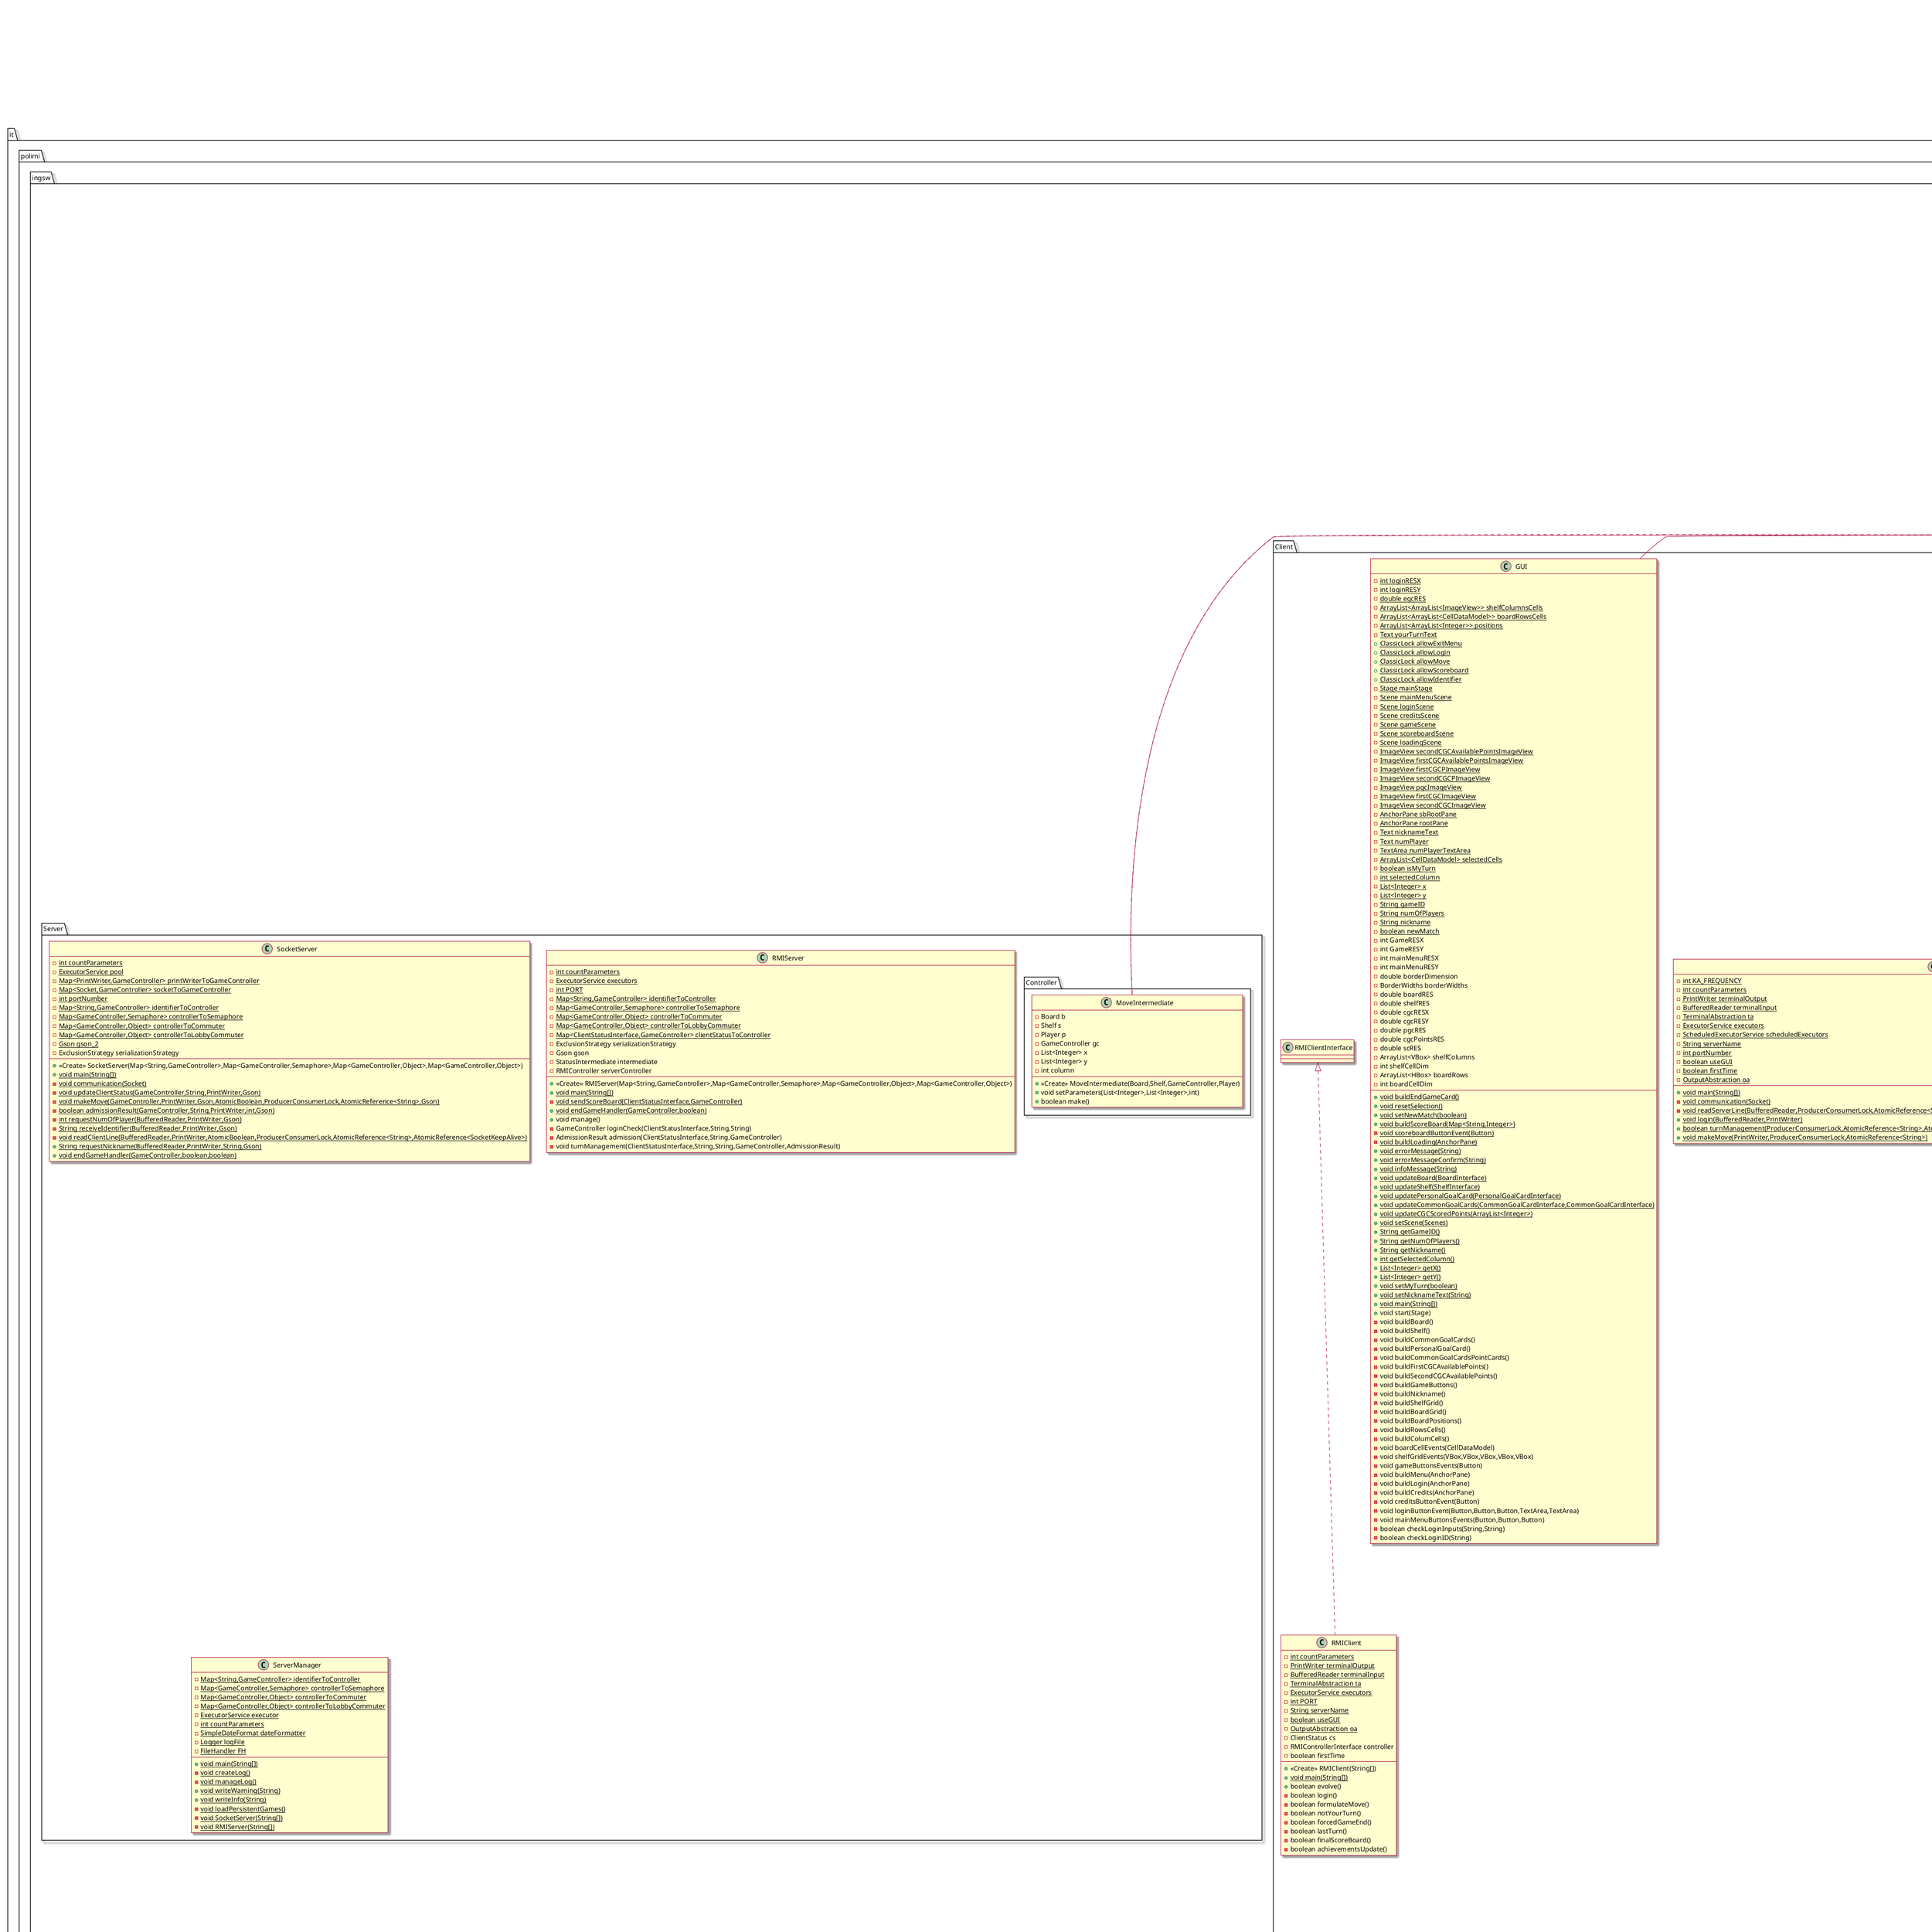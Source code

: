 @startuml

' generated via PlantUML Web Server: http://www.plantuml.com/plantuml/

' "yellow" theme
skin rose

class it.polimi.ingsw.Client.ClientModel.ClientBoard {
- ClientBoardSpace[][] spaces
+ boolean isSpaceUsable(int,int)
+ int getCardOrdinalFromSpace(int,int)
+ String getCardImageFromSpace(int,int)
}
class it.polimi.ingsw.Client.ClientModel.ClientCommonGoalCard {
- int type
- String description
- Stack<ClientScoreCard> increments
+ <<Create>> ClientCommonGoalCard(int,String)
+ int getType()
+ String getDescription()
+ Stack<ScoreCardInterface> getIncrements()
}
interface it.polimi.ingsw.Common.ShelfInterface {
+ {static} int SHELF_DIM_X
+ {static} int SHELF_DIM_Y
+ int getCardOrdinal(int,int)
+ String getCardImage(int,int)
+ boolean isFull()
}
interface it.polimi.ingsw.Common.ScoreBoardInterface {
+ Map<String,Integer> getScoreBoard()
}
interface it.polimi.ingsw.Common.RMIControllerInterface {
+ boolean identifierExists(String)
+ boolean nicknameExists(String,String)
+ boolean createGame(String,ClientStatusInterface)
+ boolean acceptPlayer(String,String,int)
+ boolean reEnterGame(String,String)
}
interface it.polimi.ingsw.Common.ClientStatusInterface {
+ Status getStatus()
+ boolean setStatus(Status)
+ String getIdentifier()
+ void setIdentifier(String)
+ String getNickname()
+ void setNickname(String)
+ void setGameParameters(BoardInterface,ShelfInterface,MoveIntermediateInterface)
+ BoardInterface getBoard()
+ ShelfInterface getShelf()
+ PersonalGoalCardInterface getPersonalGoalCard()
+ List<CommonGoalCardInterface> getCommonGoalCard()
+ void setCards(PersonalGoalCardInterface,List<CommonGoalCardInterface>)
+ MoveIntermediateInterface getMoveIntermediate()
+ String getCurrentPlayer()
+ void setCurrentPlayer(String)
+ ScoreBoardInterface getScoreBoard()
+ void setScoreBoard(ScoreBoardInterface)
+ Map<ScoreCardInterface,CommonGoalCardInterface> getLastTurnScores()
+ void setLastTurnScores(Map<ScoreCardInterface,CommonGoalCardInterface>)
+ Stack<ScoreCardInterface> getScoreCards()
+ void setScoreCards(Stack<ScoreCardInterface>)
+ void lifeline()
}
class it.polimi.ingsw.Client.ClientModel.ClientStatus {
- RMIClientInterface client
- Status status
- String identifier
- String nickname
- BoardInterface board
- ShelfInterface shelf
- PersonalGoalCardInterface pgCard
- List<CommonGoalCardInterface> cgCard
- MoveIntermediateInterface mi
- String currentPlayer
- ScoreBoardInterface sci
- Map<ScoreCardInterface,CommonGoalCardInterface> lts
- Stack<ScoreCardInterface> sc
+ <<Create>> ClientStatus(RMIClientInterface)
+ Status getStatus()
+ boolean setStatus(Status)
+ String getIdentifier()
+ void setIdentifier(String)
+ String getNickname()
+ void setNickname(String)
+ void setGameParameters(BoardInterface,ShelfInterface,MoveIntermediateInterface)
+ BoardInterface getBoard()
+ ShelfInterface getShelf()
+ PersonalGoalCardInterface getPersonalGoalCard()
+ List<CommonGoalCardInterface> getCommonGoalCard()
+ void setCards(PersonalGoalCardInterface,List<CommonGoalCardInterface>)
+ MoveIntermediateInterface getMoveIntermediate()
+ String getCurrentPlayer()
+ void setCurrentPlayer(String)
+ ScoreBoardInterface getScoreBoard()
+ void setScoreBoard(ScoreBoardInterface)
+ Map<ScoreCardInterface,CommonGoalCardInterface> getLastTurnScores()
+ void setLastTurnScores(Map<ScoreCardInterface,CommonGoalCardInterface>)
+ Stack<ScoreCardInterface> getScoreCards()
+ void setScoreCards(Stack<ScoreCardInterface>)
+ void lifeline()
}
class it.polimi.ingsw.Server.SocketServer {
- {static} int countParameters
- {static} ExecutorService pool
- {static} Map<PrintWriter,GameController> printWriterToGameController
- {static} Map<Socket,GameController> socketToGameController
- {static} int portNumber
- {static} Map<String,GameController> identifierToController
- {static} Map<GameController,Semaphore> controllerToSemaphore
- {static} Map<GameController,Object> controllerToCommuter
- {static} Map<GameController,Object> controllerToLobbyCommuter
- {static} Gson gson_2
- ExclusionStrategy serializationStrategy
+ <<Create>> SocketServer(Map<String,GameController>,Map<GameController,Semaphore>,Map<GameController,Object>,Map<GameController,Object>)
+ {static} void main(String[])
- {static} void communication(Socket)
- {static} void updateClientStatus(GameController,String,PrintWriter,Gson)
- {static} void makeMove(GameController,PrintWriter,Gson,AtomicBoolean,ProducerConsumerLock,AtomicReference<String>,Gson)
- {static} boolean admissionResult(GameController,String,PrintWriter,int,Gson)
- {static} int requestNumOfPlayer(BufferedReader,PrintWriter,Gson)
- {static} String receiveIdentifier(BufferedReader,PrintWriter,Gson)
- {static} void readClientLine(BufferedReader,PrintWriter,AtomicBoolean,ProducerConsumerLock,AtomicReference<String>,AtomicReference<SocketKeepAlive>)
+ {static} String requestNickname(BufferedReader,PrintWriter,String,Gson)
+ {static} void endGameHandler(GameController,boolean,boolean)
}
class it.polimi.ingsw.Client.View.MultipleView {
- {static} int completePrintBound
+ {static} void automaticPrint(BoardInterface,ShelfInterface,PersonalGoalCardInterface,PrintWriter)
- {static} void sequentialPrint(BoardInterface,ShelfInterface,PersonalGoalCardInterface,PrintWriter)
- {static} void completePrint(BoardInterface,ShelfInterface,PersonalGoalCardInterface,PrintWriter)
}
class it.polimi.ingsw.Server.RMIServer {
- {static} int countParameters
- {static} ExecutorService executors
- {static} int PORT
- {static} Map<String,GameController> identifierToController
- {static} Map<GameController,Semaphore> controllerToSemaphore
- {static} Map<GameController,Object> controllerToCommuter
- {static} Map<GameController,Object> controllerToLobbyCommuter
- {static} Map<ClientStatusInterface,GameController> clientStatusToController
- ExclusionStrategy serializationStrategy
- Gson gson
- StatusIntermediate intermediate
- RMIController serverController
+ <<Create>> RMIServer(Map<String,GameController>,Map<GameController,Semaphore>,Map<GameController,Object>,Map<GameController,Object>)
+ {static} void main(String[])
- {static} void sendScoreBoard(ClientStatusInterface,GameController)
+ {static} void endGameHandler(GameController,boolean)
+ void manage()
- GameController loginCheck(ClientStatusInterface,String,String)
- AdmissionResult admission(ClientStatusInterface,String,GameController)
- void turnManagement(ClientStatusInterface,String,String,GameController,AdmissionResult)
}
interface it.polimi.ingsw.Common.ObjectCardInterface {
+ {static} int getOrdinal(char)
+ {static} char getChar(int)
+ {static} String getColoredSequence(int)
}
class it.polimi.ingsw.Client.ClientModel.ClientMove {
- int column
- List<Integer> x
- List<Integer> y
+ <<Create>> ClientMove(int,List<Integer>,List<Integer>)
}
class it.polimi.ingsw.Client.SocketClient {
- {static} int KA_FREQUENCY
- {static} int countParameters
- {static} PrintWriter terminalOutput
- {static} BufferedReader terminalInput
- {static} TerminalAbstraction ta
- {static} ExecutorService executors
- {static} ScheduledExecutorService scheduledExecutors
- {static} String serverName
- {static} int portNumber
- {static} boolean useGUI
- {static} boolean firstTime
- {static} OutputAbstraction oa
+ {static} void main(String[])
- {static} void communication(Socket)
- {static} void readServerLine(BufferedReader,ProducerConsumerLock,AtomicReference<String>)
+ {static} void login(BufferedReader,PrintWriter)
+ {static} boolean turnManagement(ProducerConsumerLock,AtomicReference<String>,AtomicReference<String>,ClientCommonGoalCard,ClientCommonGoalCard,boolean,AtomicInteger)
+ {static} void makeMove(PrintWriter,ProducerConsumerLock,AtomicReference<String>)
}
enum it.polimi.ingsw.Client.ClientModel.ClientObjectCardType {
+  CATS
+  BOOKS
+  GAMES
+  FRAMES
+  TROPHIES
+  PLANTS
}
class it.polimi.ingsw.Client.GUI {
- {static} int loginRESX
- {static} int loginRESY
- {static} double egcRES
- {static} ArrayList<ArrayList<ImageView>> shelfColumnsCells
- {static} ArrayList<ArrayList<CellDataModel>> boardRowsCells
- {static} ArrayList<ArrayList<Integer>> positions
- {static} Text yourTurnText
+ {static} ClassicLock allowExitMenu
+ {static} ClassicLock allowLogin
+ {static} ClassicLock allowMove
+ {static} ClassicLock allowScoreboard
+ {static} ClassicLock allowIdentifier
- {static} Stage mainStage
- {static} Scene mainMenuScene
- {static} Scene loginScene
- {static} Scene creditsScene
- {static} Scene gameScene
- {static} Scene scoreboardScene
- {static} Scene loadingScene
- {static} ImageView secondCGCAvailablePointsImageView
- {static} ImageView firstCGCAvailablePointsImageView
- {static} ImageView firstCGCPImageView
- {static} ImageView secondCGCPImageView
- {static} ImageView pgcImageView
- {static} ImageView firstCGCImageView
- {static} ImageView secondCGCImageView
- {static} AnchorPane sbRootPane
- {static} AnchorPane rootPane
- {static} Text nicknameText
- {static} Text numPlayer
- {static} TextArea numPlayerTextArea
- {static} ArrayList<CellDataModel> selectedCells
- {static} boolean isMyTurn
- {static} int selectedColumn
- {static} List<Integer> x
- {static} List<Integer> y
- {static} String gameID
- {static} String numOfPlayers
- {static} String nickname
- {static} boolean newMatch
- int GameRESX
- int GameRESY
- int mainMenuRESX
- int mainMenuRESY
- double borderDimension
- BorderWidths borderWidths
- double boardRES
- double shelfRES
- double cgcRESX
- double cgcRESY
- double pgcRES
- double cgcPointsRES
- double scRES
- ArrayList<VBox> shelfColumns
- int shelfCellDim
- ArrayList<HBox> boardRows
- int boardCellDim
+ {static} void buildEndGameCard()
+ {static} void resetSelection()
+ {static} void setNewMatch(boolean)
+ {static} void buildScoreBoard(Map<String,Integer>)
- {static} void scoreboardButtonEvent(Button)
- {static} void buildLoading(AnchorPane)
+ {static} void errorMessage(String)
+ {static} void errorMessageConfirm(String)
+ {static} void infoMessage(String)
+ {static} void updateBoard(BoardInterface)
+ {static} void updateShelf(ShelfInterface)
+ {static} void updatePersonalGoalCard(PersonalGoalCardInterface)
+ {static} void updateCommonGoalCards(CommonGoalCardInterface,CommonGoalCardInterface)
+ {static} void updateCGCScoredPoints(ArrayList<Integer>)
+ {static} void setScene(Scenes)
+ {static} String getGameID()
+ {static} String getNumOfPlayers()
+ {static} String getNickname()
+ {static} int getSelectedColumn()
+ {static} List<Integer> getX()
+ {static} List<Integer> getY()
+ {static} void setMyTurn(boolean)
+ {static} void setNicknameText(String)
+ {static} void main(String[])
+ void start(Stage)
- void buildBoard()
- void buildShelf()
- void buildCommonGoalCards()
- void buildPersonalGoalCard()
- void buildCommonGoalCardsPointCards()
- void buildFirstCGCAvailablePoints()
- void buildSecondCGCAvailablePoints()
- void buildGameButtons()
- void buildNickname()
- void buildShelfGrid()
- void buildBoardGrid()
- void buildBoardPositions()
- void buildRowsCells()
- void buildColumCells()
- void boardCellEvents(CellDataModel)
- void shelfGridEvents(VBox,VBox,VBox,VBox,VBox)
- void gameButtonsEvents(Button)
- void buildMenu(AnchorPane)
- void buildLogin(AnchorPane)
- void buildCredits(AnchorPane)
- void creditsButtonEvent(Button)
- void loginButtonEvent(Button,Button,Button,TextArea,TextArea)
- void mainMenuButtonsEvents(Button,Button,Button)
- boolean checkLoginInputs(String,String)
- boolean checkLoginID(String)
}
interface it.polimi.ingsw.Common.StatusIntermediateInterface {
+ void setIntermediate(ClientStatusInterface)
}
interface it.polimi.ingsw.Common.MoveIntermediateInterface {
+ void setParameters(List<Integer>,List<Integer>,int)
+ boolean make()
}
interface it.polimi.ingsw.Common.CommonGoalCardInterface {
+ {static} int LIMIT
+ String getDescription()
+ int getType()
+ Stack<ScoreCardInterface> getIncrements()
}
class it.polimi.ingsw.Client.ClientModel.ClientScoreCard {
~ int value
+ int getValue()
}
class it.polimi.ingsw.Server.ServerManager {
- {static} Map<String,GameController> identifierToController
- {static} Map<GameController,Semaphore> controllerToSemaphore
- {static} Map<GameController,Object> controllerToCommuter
- {static} Map<GameController,Object> controllerToLobbyCommuter
- {static} ExecutorService executor
- {static} int countParameters
- {static} SimpleDateFormat dateFormatter
- {static} Logger logFile
- {static} FileHandler FH
+ {static} void main(String[])
- {static} void createLog()
- {static} void manageLog()
+ {static} void writeWarning(String)
+ {static} void writeInfo(String)
- {static} void loadPersistentGames()
- {static} void SocketServer(String[])
- {static} void RMIServer(String[])
}
class it.polimi.ingsw.Client.RMIClient {
- {static} int countParameters
- {static} PrintWriter terminalOutput
- {static} BufferedReader terminalInput
- {static} TerminalAbstraction ta
- {static} ExecutorService executors
- {static} int PORT
- {static} String serverName
- {static} boolean useGUI
- {static} OutputAbstraction oa
- ClientStatus cs
- RMIControllerInterface controller
- boolean firstTime
+ <<Create>> RMIClient(String[])
+ {static} void main(String[])
+ boolean evolve()
- boolean login()
- boolean formulateMove()
- boolean notYourTurn()
- boolean forcedGameEnd()
- boolean lastTurn()
- boolean finalScoreBoard()
- boolean achievementsUpdate()
}
class it.polimi.ingsw.Server.Controller.MoveIntermediate {
- Board b
- Shelf s
- Player p
- GameController gc
- List<Integer> x
- List<Integer> y
- int column
+ <<Create>> MoveIntermediate(Board,Shelf,GameController,Player)
+ void setParameters(List<Integer>,List<Integer>,int)
+ boolean make()
}
interface it.polimi.ingsw.Common.ScoreCardInterface {
+ int getValue()
}
class it.polimi.ingsw.Client.ClientModel.ClientObjectCard {
- ClientObjectCardType type
- int image
+ ClientObjectCardType getType()
+ int getImage()
}
class it.polimi.ingsw.Client.ClientModel.ClientShelf {
- Optional<ClientObjectCard>[][] cards
+ int getCardOrdinal(int,int)
+ String getCardImage(int,int)
+ boolean isFull()
}
class it.polimi.ingsw.Client.ClientModel.ClientPersonalGoalCard {
- int type
- Optional<ClientObjectCardType>[][] pattern
+ int getType()
+ int getOrdinal(int,int)
}
class it.polimi.ingsw.Client.ClientModel.ClientBoardSpace {
- int x
- int y
- boolean usable
- Optional<Integer> dots
- Optional<ClientObjectCard> card
+ <<Create>> ClientBoardSpace(int,int,boolean,Optional<Integer>)
+ boolean isUsable()
+ Optional<ClientObjectCard> getCard()
}
class it.polimi.ingsw.Client.ClientModel.ClientScoreboard {
- Map<String,Integer> scoreBoard
+ Map<String,Integer> getScoreBoard()
}
interface it.polimi.ingsw.Common.BoardInterface {
+ {static} int BOARD_DIM_X
+ {static} int BOARD_DIM_Y
+ boolean isSpaceUsable(int,int)
+ int getCardOrdinalFromSpace(int,int)
+ String getCardImageFromSpace(int,int)
}
interface it.polimi.ingsw.Common.PersonalGoalCardInterface {
+ {static} int LIMIT
+ int getType()
+ int getOrdinal(int,int)
}
enum it.polimi.ingsw.Common.Status {
+  EOS
+  Sending_Identifier
+  Request_NumberOfPlayers
+  Response_NumberOfPlayers
+  Request_Nickname
+  Response_Nickname
+  Accepted_Request
+  Denied_Request
+  NotYourTurn
+  YourTurn
+  Move_Request
+  SuccessfulMove
+  FailedMove
+  SendingBoard
+  SendingShelf
+  SendingPersonalGoalCard
+  SendingCommonGoalCardSpecification
+  AchievementUpdate
+  PlayerScoreCards
+  LastTurn
+  MoveAllowed
+  MoveNotAllowed
+  GameEnded
+  FinalScoreboard
+  ForcedGameEnd
+  KeepAlive
+  KATimeout
+  InvalidStatus
+  Error
~ String description
~ <<Create>> Status(String)
+ String getDescription()
}


it.polimi.ingsw.Common.BoardInterface <|.. it.polimi.ingsw.Client.ClientModel.ClientBoard
it.polimi.ingsw.Common.CommonGoalCardInterface <|.. it.polimi.ingsw.Client.ClientModel.ClientCommonGoalCard
java.rmi.Remote <|-- it.polimi.ingsw.Common.ShelfInterface
java.rmi.Remote <|-- it.polimi.ingsw.Common.ScoreBoardInterface
java.rmi.Remote <|-- it.polimi.ingsw.Common.RMIControllerInterface
java.rmi.Remote <|-- it.polimi.ingsw.Common.ClientStatusInterface
it.polimi.ingsw.Client.ClientModel.ClientStatusInterface <|.. it.polimi.ingsw.Client.ClientModel.ClientStatus
java.rmi.server.UnicastRemoteObject <|-- it.polimi.ingsw.Client.ClientModel.ClientStatus
java.rmi.Remote <|-- it.polimi.ingsw.Common.ObjectCardInterface
javafx.application.Application <|-- it.polimi.ingsw.Client.GUI
java.rmi.Remote <|-- it.polimi.ingsw.Common.StatusIntermediateInterface
java.rmi.Remote <|-- it.polimi.ingsw.Common.MoveIntermediateInterface
java.rmi.Remote <|-- it.polimi.ingsw.Common.CommonGoalCardInterface
it.polimi.ingsw.Common.ScoreCardInterface <|.. it.polimi.ingsw.Client.ClientModel.ClientScoreCard
it.polimi.ingsw.Client.RMIClientInterface <|.. it.polimi.ingsw.Client.RMIClient
it.polimi.ingsw.Common.MoveIntermediateInterface <|.. it.polimi.ingsw.Server.Controller.MoveIntermediate
java.rmi.server.UnicastRemoteObject <|-- it.polimi.ingsw.Server.Controller.MoveIntermediate
java.rmi.Remote <|-- it.polimi.ingsw.Common.ScoreCardInterface
it.polimi.ingsw.Common.ObjectCardInterface <|.. it.polimi.ingsw.Client.ClientModel.ClientObjectCard
it.polimi.ingsw.Common.ShelfInterface <|.. it.polimi.ingsw.Client.ClientModel.ClientShelf
it.polimi.ingsw.Common.PersonalGoalCardInterface <|.. it.polimi.ingsw.Client.ClientModel.ClientPersonalGoalCard
it.polimi.ingsw.Common.ScoreBoardInterface <|.. it.polimi.ingsw.Client.ClientModel.ClientScoreboard
java.rmi.Remote <|-- it.polimi.ingsw.Common.BoardInterface
java.rmi.Remote <|-- it.polimi.ingsw.Common.PersonalGoalCardInterface
@enduml